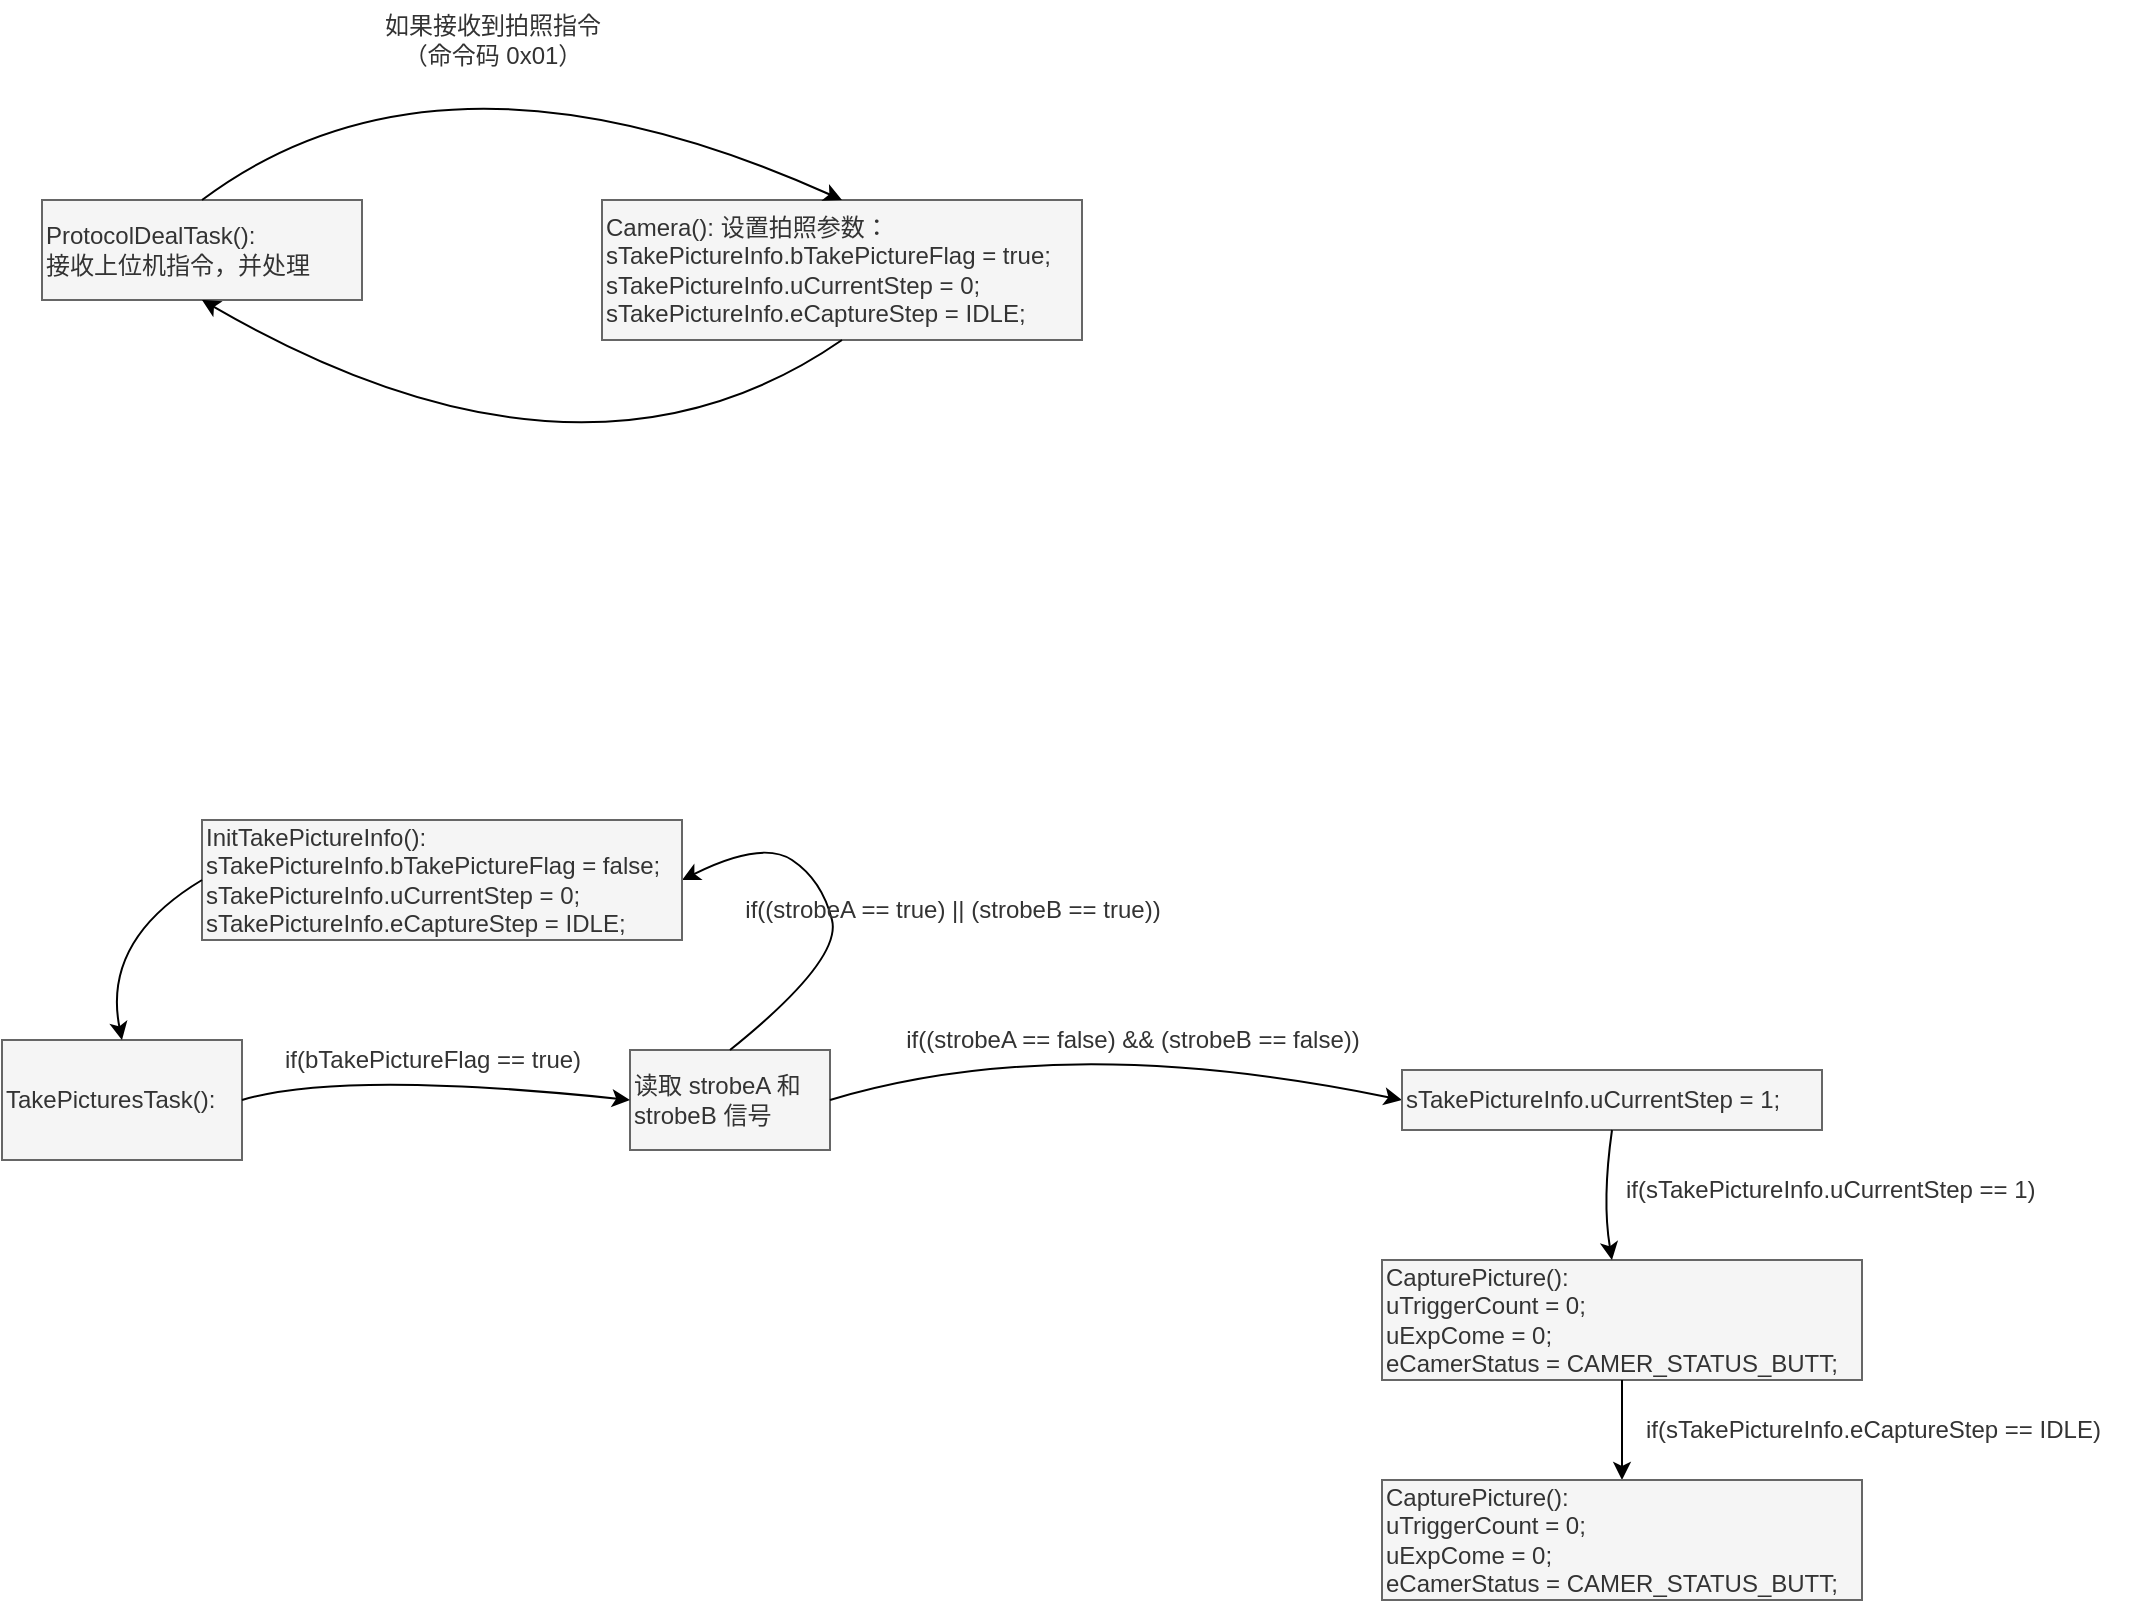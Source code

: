 <mxfile version="21.2.9" type="github">
  <diagram name="第 1 页" id="54-xbMOGU5B9-2lUTUZc">
    <mxGraphModel dx="2074" dy="1124" grid="1" gridSize="10" guides="1" tooltips="1" connect="1" arrows="1" fold="1" page="1" pageScale="1" pageWidth="827" pageHeight="1169" math="0" shadow="0">
      <root>
        <mxCell id="0" />
        <mxCell id="1" parent="0" />
        <mxCell id="t49rK2WE6GSj2qDxC9b9-2" value="ProtocolDealTask():&lt;br&gt;接收上位机指令，并处理" style="rounded=0;whiteSpace=wrap;html=1;strokeColor=#666666;fontFamily=Helvetica;fontSize=12;fontColor=#333333;fillColor=#f5f5f5;align=left;" vertex="1" parent="1">
          <mxGeometry x="70" y="190" width="160" height="50" as="geometry" />
        </mxCell>
        <mxCell id="t49rK2WE6GSj2qDxC9b9-5" value="如果接收到拍照指令&lt;br&gt;（命令码 0x01）" style="text;html=1;align=center;verticalAlign=middle;resizable=0;points=[];autosize=1;strokeColor=none;fillColor=none;fontSize=12;fontFamily=Helvetica;fontColor=#333333;" vertex="1" parent="1">
          <mxGeometry x="230" y="90" width="130" height="40" as="geometry" />
        </mxCell>
        <mxCell id="t49rK2WE6GSj2qDxC9b9-7" value="Camera(): 设置拍照参数：&lt;br style=&quot;border-color: var(--border-color);&quot;&gt;&lt;span style=&quot;&quot;&gt;sTakePictureInfo.bTakePictureFlag = true;&lt;/span&gt;&lt;br style=&quot;border-color: var(--border-color);&quot;&gt;&lt;span style=&quot;&quot;&gt;sTakePictureInfo.uCurrentStep = 0;&lt;br&gt;sTakePictureInfo.eCaptureStep = IDLE;&lt;br&gt;&lt;/span&gt;" style="whiteSpace=wrap;html=1;rounded=0;strokeColor=#666666;fontFamily=Helvetica;fontSize=12;fontColor=#333333;fillColor=#f5f5f5;align=left;" vertex="1" parent="1">
          <mxGeometry x="350" y="190" width="240" height="70" as="geometry" />
        </mxCell>
        <mxCell id="t49rK2WE6GSj2qDxC9b9-9" value="" style="curved=1;endArrow=classic;html=1;rounded=0;fontFamily=Helvetica;fontSize=12;fontColor=#333333;exitX=0.5;exitY=0;exitDx=0;exitDy=0;entryX=0.5;entryY=0;entryDx=0;entryDy=0;" edge="1" parent="1" source="t49rK2WE6GSj2qDxC9b9-2" target="t49rK2WE6GSj2qDxC9b9-7">
          <mxGeometry width="50" height="50" relative="1" as="geometry">
            <mxPoint x="390" y="550" as="sourcePoint" />
            <mxPoint x="440" y="500" as="targetPoint" />
            <Array as="points">
              <mxPoint x="270" y="100" />
            </Array>
          </mxGeometry>
        </mxCell>
        <mxCell id="t49rK2WE6GSj2qDxC9b9-10" value="" style="curved=1;endArrow=classic;html=1;rounded=0;fontFamily=Helvetica;fontSize=12;fontColor=#333333;exitX=0.5;exitY=1;exitDx=0;exitDy=0;entryX=0.5;entryY=1;entryDx=0;entryDy=0;" edge="1" parent="1" source="t49rK2WE6GSj2qDxC9b9-7" target="t49rK2WE6GSj2qDxC9b9-2">
          <mxGeometry width="50" height="50" relative="1" as="geometry">
            <mxPoint x="390" y="550" as="sourcePoint" />
            <mxPoint x="440" y="500" as="targetPoint" />
            <Array as="points">
              <mxPoint x="340" y="350" />
            </Array>
          </mxGeometry>
        </mxCell>
        <mxCell id="t49rK2WE6GSj2qDxC9b9-11" value="TakePicturesTask():&lt;br&gt;" style="rounded=0;whiteSpace=wrap;html=1;strokeColor=#666666;fontFamily=Helvetica;fontSize=12;fontColor=#333333;fillColor=#f5f5f5;align=left;" vertex="1" parent="1">
          <mxGeometry x="50" y="610" width="120" height="60" as="geometry" />
        </mxCell>
        <mxCell id="t49rK2WE6GSj2qDxC9b9-12" value="&lt;div&gt;读取 strobeA 和 strobeB 信号&lt;/div&gt;" style="rounded=0;whiteSpace=wrap;html=1;strokeColor=#666666;fontFamily=Helvetica;fontSize=12;fontColor=#333333;fillColor=#f5f5f5;align=left;" vertex="1" parent="1">
          <mxGeometry x="364" y="615" width="100" height="50" as="geometry" />
        </mxCell>
        <mxCell id="t49rK2WE6GSj2qDxC9b9-13" value="" style="curved=1;endArrow=classic;html=1;rounded=0;fontFamily=Helvetica;fontSize=12;fontColor=#333333;exitX=1;exitY=0.5;exitDx=0;exitDy=0;entryX=0;entryY=0.5;entryDx=0;entryDy=0;" edge="1" parent="1" source="t49rK2WE6GSj2qDxC9b9-11" target="t49rK2WE6GSj2qDxC9b9-12">
          <mxGeometry width="50" height="50" relative="1" as="geometry">
            <mxPoint x="390" y="615" as="sourcePoint" />
            <mxPoint x="440" y="565" as="targetPoint" />
            <Array as="points">
              <mxPoint x="220" y="625" />
            </Array>
          </mxGeometry>
        </mxCell>
        <mxCell id="t49rK2WE6GSj2qDxC9b9-14" value="&lt;div&gt;if(bTakePictureFlag == true)&lt;/div&gt;" style="text;html=1;align=center;verticalAlign=middle;resizable=0;points=[];autosize=1;strokeColor=none;fillColor=none;fontSize=12;fontFamily=Helvetica;fontColor=#333333;" vertex="1" parent="1">
          <mxGeometry x="180" y="605" width="170" height="30" as="geometry" />
        </mxCell>
        <mxCell id="t49rK2WE6GSj2qDxC9b9-15" value="&lt;div&gt;if((strobeA == false) &amp;amp;&amp;amp; (strobeB == false))&lt;/div&gt;" style="text;html=1;align=center;verticalAlign=middle;resizable=0;points=[];autosize=1;strokeColor=none;fillColor=none;fontSize=12;fontFamily=Helvetica;fontColor=#333333;" vertex="1" parent="1">
          <mxGeometry x="490" y="595" width="250" height="30" as="geometry" />
        </mxCell>
        <mxCell id="t49rK2WE6GSj2qDxC9b9-16" value="" style="curved=1;endArrow=classic;html=1;rounded=0;fontFamily=Helvetica;fontSize=12;fontColor=#333333;exitX=1;exitY=0.5;exitDx=0;exitDy=0;entryX=0;entryY=0.5;entryDx=0;entryDy=0;" edge="1" parent="1" source="t49rK2WE6GSj2qDxC9b9-12" target="t49rK2WE6GSj2qDxC9b9-17">
          <mxGeometry width="50" height="50" relative="1" as="geometry">
            <mxPoint x="510" y="677" as="sourcePoint" />
            <mxPoint x="704" y="677" as="targetPoint" />
            <Array as="points">
              <mxPoint x="580" y="605" />
            </Array>
          </mxGeometry>
        </mxCell>
        <mxCell id="t49rK2WE6GSj2qDxC9b9-17" value="&lt;div&gt;sTakePictureInfo.uCurrentStep = 1;&lt;/div&gt;" style="rounded=0;whiteSpace=wrap;html=1;strokeColor=#666666;fontFamily=Helvetica;fontSize=12;fontColor=#333333;fillColor=#f5f5f5;align=left;" vertex="1" parent="1">
          <mxGeometry x="750" y="625" width="210" height="30" as="geometry" />
        </mxCell>
        <mxCell id="t49rK2WE6GSj2qDxC9b9-19" value="" style="curved=1;endArrow=classic;html=1;rounded=0;fontFamily=Helvetica;fontSize=12;fontColor=#333333;exitX=0.5;exitY=0;exitDx=0;exitDy=0;entryX=1;entryY=0.5;entryDx=0;entryDy=0;" edge="1" parent="1" source="t49rK2WE6GSj2qDxC9b9-12" target="t49rK2WE6GSj2qDxC9b9-20">
          <mxGeometry width="50" height="50" relative="1" as="geometry">
            <mxPoint x="390" y="530" as="sourcePoint" />
            <mxPoint x="610" y="470" as="targetPoint" />
            <Array as="points">
              <mxPoint x="470" y="570" />
              <mxPoint x="460" y="530" />
              <mxPoint x="430" y="510" />
            </Array>
          </mxGeometry>
        </mxCell>
        <mxCell id="t49rK2WE6GSj2qDxC9b9-20" value="InitTakePictureInfo():&lt;br style=&quot;border-color: var(--border-color);&quot;&gt;&lt;span style=&quot;border-color: var(--border-color);&quot;&gt;sTakePictureInfo.bTakePictureFlag = false;&lt;/span&gt;&lt;br style=&quot;border-color: var(--border-color);&quot;&gt;&lt;div style=&quot;&quot;&gt;&lt;span style=&quot;background-color: initial;&quot;&gt;sTakePictureInfo.uCurrentStep = 0;&lt;/span&gt;&lt;/div&gt;&lt;div style=&quot;&quot;&gt;&lt;span style=&quot;background-color: initial;&quot;&gt;sTakePictureInfo.eCaptureStep = IDLE;&lt;br&gt;&lt;/span&gt;&lt;/div&gt;" style="whiteSpace=wrap;html=1;rounded=0;strokeColor=#666666;fontFamily=Helvetica;fontSize=12;fontColor=#333333;fillColor=#f5f5f5;align=left;" vertex="1" parent="1">
          <mxGeometry x="150" y="500" width="240" height="60" as="geometry" />
        </mxCell>
        <mxCell id="t49rK2WE6GSj2qDxC9b9-21" value="&lt;div&gt;if((strobeA == true) || (strobeB == true))&lt;/div&gt;" style="text;html=1;align=center;verticalAlign=middle;resizable=0;points=[];autosize=1;strokeColor=none;fillColor=none;fontSize=12;fontFamily=Helvetica;fontColor=#333333;" vertex="1" parent="1">
          <mxGeometry x="410" y="530" width="230" height="30" as="geometry" />
        </mxCell>
        <mxCell id="t49rK2WE6GSj2qDxC9b9-22" value="" style="curved=1;endArrow=classic;html=1;rounded=0;fontFamily=Helvetica;fontSize=12;fontColor=#333333;exitX=0;exitY=0.5;exitDx=0;exitDy=0;entryX=0.5;entryY=0;entryDx=0;entryDy=0;" edge="1" parent="1" source="t49rK2WE6GSj2qDxC9b9-20" target="t49rK2WE6GSj2qDxC9b9-11">
          <mxGeometry width="50" height="50" relative="1" as="geometry">
            <mxPoint x="390" y="520" as="sourcePoint" />
            <mxPoint x="440" y="470" as="targetPoint" />
            <Array as="points">
              <mxPoint x="100" y="560" />
            </Array>
          </mxGeometry>
        </mxCell>
        <mxCell id="t49rK2WE6GSj2qDxC9b9-23" value="&lt;div&gt;CapturePicture():&lt;/div&gt;&lt;div&gt;uTriggerCount = 0;&lt;/div&gt;&lt;div&gt;uExpCome = 0;&lt;/div&gt;&lt;div&gt;eCamerStatus = CAMER_STATUS_BUTT;&lt;/div&gt;" style="rounded=0;whiteSpace=wrap;html=1;strokeColor=#666666;fontFamily=Helvetica;fontSize=12;fontColor=#333333;fillColor=#f5f5f5;align=left;" vertex="1" parent="1">
          <mxGeometry x="740" y="720" width="240" height="60" as="geometry" />
        </mxCell>
        <mxCell id="t49rK2WE6GSj2qDxC9b9-24" value="" style="curved=1;endArrow=classic;html=1;rounded=0;fontFamily=Helvetica;fontSize=12;fontColor=#333333;exitX=0.5;exitY=1;exitDx=0;exitDy=0;" edge="1" parent="1" source="t49rK2WE6GSj2qDxC9b9-17" target="t49rK2WE6GSj2qDxC9b9-23">
          <mxGeometry width="50" height="50" relative="1" as="geometry">
            <mxPoint x="860" y="750" as="sourcePoint" />
            <mxPoint x="910" y="700" as="targetPoint" />
            <Array as="points">
              <mxPoint x="850" y="690" />
            </Array>
          </mxGeometry>
        </mxCell>
        <mxCell id="t49rK2WE6GSj2qDxC9b9-26" value="&lt;div&gt;&lt;/div&gt;if(sTakePictureInfo.uCurrentStep == 1&lt;span style=&quot;background-color: initial;&quot;&gt;)&lt;/span&gt;" style="text;html=1;align=left;verticalAlign=middle;resizable=0;points=[];autosize=1;strokeColor=none;fillColor=none;fontSize=12;fontFamily=Helvetica;fontColor=#333333;" vertex="1" parent="1">
          <mxGeometry x="860" y="670" width="230" height="30" as="geometry" />
        </mxCell>
        <mxCell id="t49rK2WE6GSj2qDxC9b9-28" value="" style="curved=1;endArrow=classic;html=1;rounded=0;fontFamily=Helvetica;fontSize=12;fontColor=#333333;exitX=0.5;exitY=1;exitDx=0;exitDy=0;entryX=0.5;entryY=0;entryDx=0;entryDy=0;" edge="1" parent="1" source="t49rK2WE6GSj2qDxC9b9-23" target="t49rK2WE6GSj2qDxC9b9-30">
          <mxGeometry width="50" height="50" relative="1" as="geometry">
            <mxPoint x="760" y="970" as="sourcePoint" />
            <mxPoint x="860" y="830" as="targetPoint" />
            <Array as="points">
              <mxPoint x="860" y="820" />
              <mxPoint x="860" y="800" />
            </Array>
          </mxGeometry>
        </mxCell>
        <mxCell id="t49rK2WE6GSj2qDxC9b9-29" value="&lt;div&gt;&lt;/div&gt;if(sTakePictureInfo.eCaptureStep == IDLE&lt;span style=&quot;background-color: initial;&quot;&gt;)&lt;/span&gt;" style="text;html=1;align=left;verticalAlign=middle;resizable=0;points=[];autosize=1;strokeColor=none;fillColor=none;fontSize=12;fontFamily=Helvetica;fontColor=#333333;" vertex="1" parent="1">
          <mxGeometry x="870" y="790" width="250" height="30" as="geometry" />
        </mxCell>
        <mxCell id="t49rK2WE6GSj2qDxC9b9-30" value="&lt;div&gt;CapturePicture():&lt;/div&gt;&lt;div&gt;uTriggerCount = 0;&lt;/div&gt;&lt;div&gt;uExpCome = 0;&lt;/div&gt;&lt;div&gt;eCamerStatus = CAMER_STATUS_BUTT;&lt;/div&gt;" style="rounded=0;whiteSpace=wrap;html=1;strokeColor=#666666;fontFamily=Helvetica;fontSize=12;fontColor=#333333;fillColor=#f5f5f5;align=left;" vertex="1" parent="1">
          <mxGeometry x="740" y="830" width="240" height="60" as="geometry" />
        </mxCell>
      </root>
    </mxGraphModel>
  </diagram>
</mxfile>
